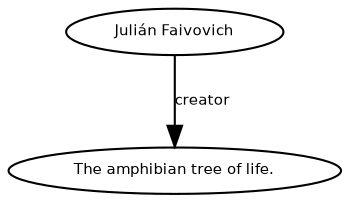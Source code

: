 digraph G {
size="3,3";
node [fontsize=7, fontname="Helvetica"];
edge [fontsize=7, fontname="Helvetica"];
node0 [label="Julián Faivovich", width=0.27433100247,height=0.27433100247];
node1 [label="The amphibian tree of life.", width=0.27433100247,height=0.27433100247];
node0 -> node1 [label="creator"];
}

